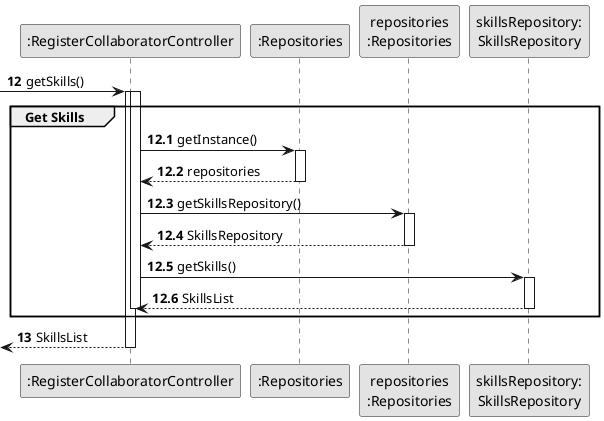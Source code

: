 @startuml
skinparam monochrome true
skinparam packageStyle rectangle
skinparam shadowing false

participant ":RegisterCollaboratorController" as CTRL
participant ":Repositories" as RepositorySingleton
participant "repositories\n:Repositories" as PLAT
participant "skillsRepository:\nSkillsRepository" as SkillsRepository

autonumber 12
-> CTRL : getSkills()

autonumber 12.1

activate CTRL
    group Get Skills
        activate CTRL

                            CTRL -> RepositorySingleton : getInstance()
                            activate RepositorySingleton

                                RepositorySingleton --> CTRL: repositories
                            deactivate RepositorySingleton

                            CTRL -> PLAT : getSkillsRepository()
                            activate PLAT

                                PLAT --> CTRL: SkillsRepository
                            deactivate PLAT

                            CTRL -> SkillsRepository : getSkills()
                            activate SkillsRepository

                                SkillsRepository --> CTRL : SkillsList
                            deactivate SkillsRepository



                        deactivate CTRL



    end group

    autonumber 13
<-- CTRL : SkillsList
deactivate CTRL


@enduml